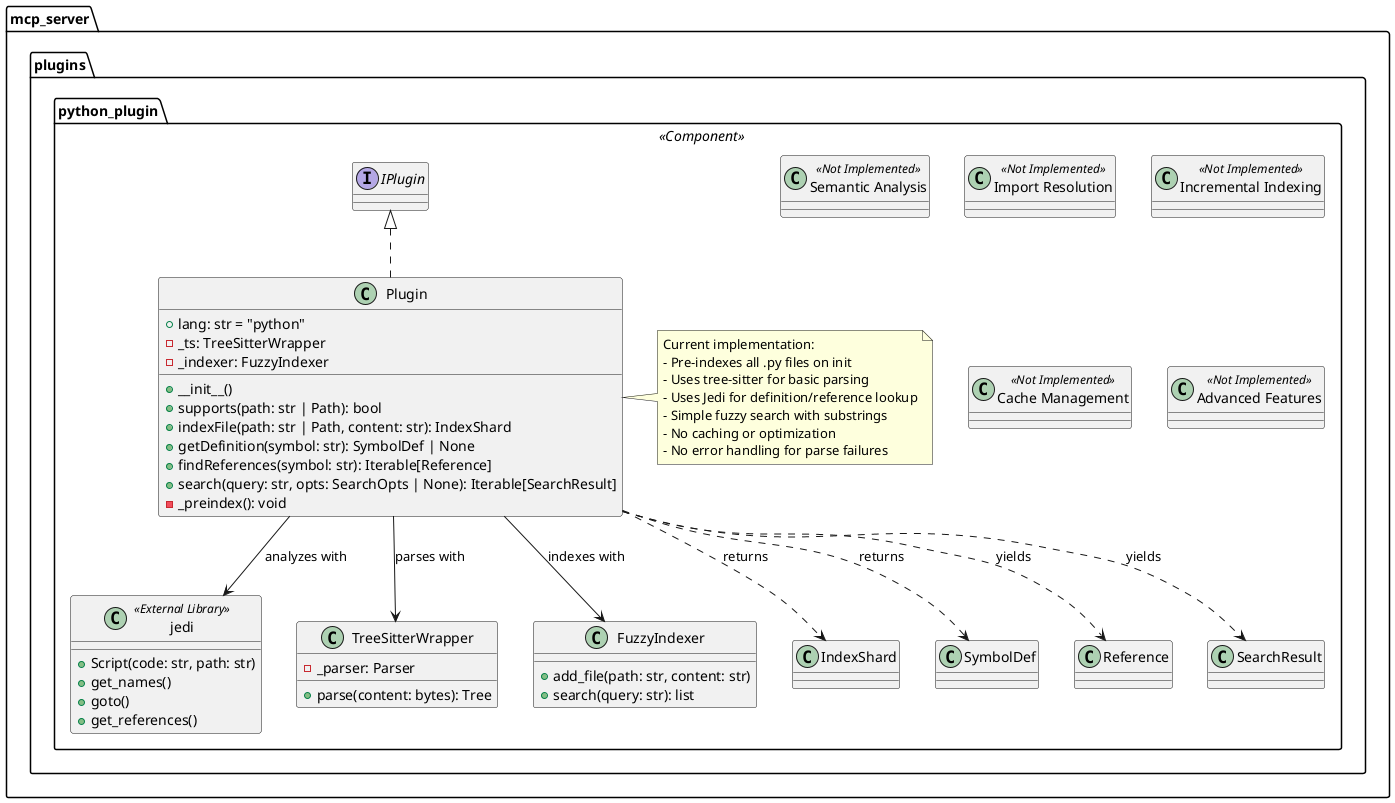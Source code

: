 @startuml python_plugin_actual
!define COMPONENT_INTERFACE <<Component Interface>>
!define NOT_IMPLEMENTED <<Not Implemented>>

' This diagram reflects the ACTUAL implementation in python_plugin/plugin.py

package "mcp_server.plugins.python_plugin" <<Component>> {
    
    ' ========================================
    ' Actual Python Plugin Implementation
    ' ========================================
    
    class Plugin implements IPlugin {
        +lang: str = "python"
        -_ts: TreeSitterWrapper
        -_indexer: FuzzyIndexer
        
        +__init__()
        +supports(path: str | Path): bool
        +indexFile(path: str | Path, content: str): IndexShard
        +getDefinition(symbol: str): SymbolDef | None
        +findReferences(symbol: str): Iterable[Reference]
        +search(query: str, opts: SearchOpts | None): Iterable[SearchResult]
        -_preindex(): void
    }
    
    ' ========================================
    ' External Dependencies (Actually Used)
    ' ========================================
    
    class "jedi" <<External Library>> {
        ' Used for Python code intelligence
        +Script(code: str, path: str)
        +get_names()
        +goto()
        +get_references()
    }
    
    class TreeSitterWrapper {
        ' Basic tree-sitter wrapper
        -_parser: Parser
        +parse(content: bytes): Tree
    }
    
    class FuzzyIndexer {
        ' Simple substring search
        +add_file(path: str, content: str)
        +search(query: str): list
    }
    
    ' ========================================
    ' NOT IMPLEMENTED Features
    ' ========================================
    
    class "Semantic Analysis" NOT_IMPLEMENTED {
        ' No type inference beyond Jedi
        ' No dataflow analysis
        ' No call graph analysis
    }
    
    class "Import Resolution" NOT_IMPLEMENTED {
        ' Basic Jedi import following only
        ' No custom import resolver
        ' No virtual environment handling
    }
    
    class "Incremental Indexing" NOT_IMPLEMENTED {
        ' Full re-indexing only
        ' No incremental updates
        ' No change tracking
    }
    
    class "Cache Management" NOT_IMPLEMENTED {
        ' No caching of parse results
        ' No persistent cache
        ' Re-parses on every request
    }
    
    class "Advanced Features" NOT_IMPLEMENTED {
        ' No decorator analysis
        ' No metaclass handling
        ' No async/await tracking
        ' No type hint analysis
    }
    
    ' ========================================
    ' Actual Implementation Details
    ' ========================================
    
    note right of Plugin
        Current implementation:
        - Pre-indexes all .py files on init
        - Uses tree-sitter for basic parsing
        - Uses Jedi for definition/reference lookup
        - Simple fuzzy search with substrings
        - No caching or optimization
        - No error handling for parse failures
    end note
    
    ' ========================================
    ' Relationships
    ' ========================================
    
    Plugin --> TreeSitterWrapper : parses with
    Plugin --> FuzzyIndexer : indexes with
    Plugin --> jedi : analyzes with
    
    Plugin ..> IndexShard : returns
    Plugin ..> SymbolDef : returns
    Plugin ..> Reference : yields
    Plugin ..> SearchResult : yields
}

@enduml